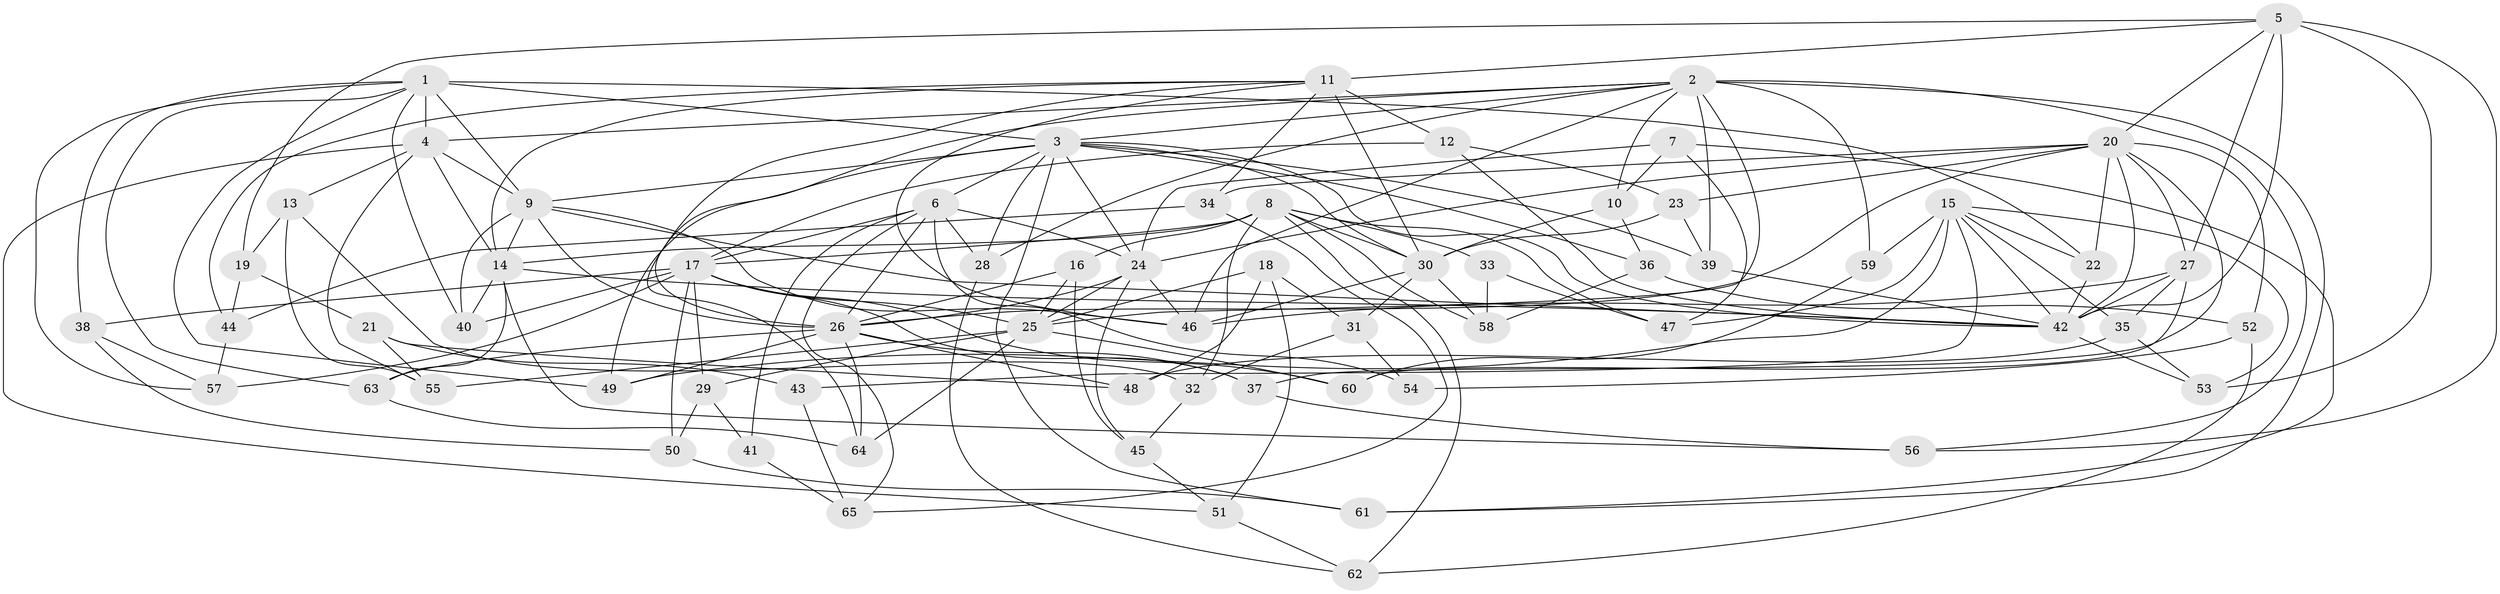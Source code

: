 // original degree distribution, {4: 1.0}
// Generated by graph-tools (version 1.1) at 2025/38/03/09/25 02:38:11]
// undirected, 65 vertices, 175 edges
graph export_dot {
graph [start="1"]
  node [color=gray90,style=filled];
  1;
  2;
  3;
  4;
  5;
  6;
  7;
  8;
  9;
  10;
  11;
  12;
  13;
  14;
  15;
  16;
  17;
  18;
  19;
  20;
  21;
  22;
  23;
  24;
  25;
  26;
  27;
  28;
  29;
  30;
  31;
  32;
  33;
  34;
  35;
  36;
  37;
  38;
  39;
  40;
  41;
  42;
  43;
  44;
  45;
  46;
  47;
  48;
  49;
  50;
  51;
  52;
  53;
  54;
  55;
  56;
  57;
  58;
  59;
  60;
  61;
  62;
  63;
  64;
  65;
  1 -- 3 [weight=1.0];
  1 -- 4 [weight=2.0];
  1 -- 9 [weight=3.0];
  1 -- 22 [weight=1.0];
  1 -- 38 [weight=1.0];
  1 -- 40 [weight=1.0];
  1 -- 49 [weight=1.0];
  1 -- 57 [weight=1.0];
  1 -- 63 [weight=1.0];
  2 -- 3 [weight=1.0];
  2 -- 4 [weight=1.0];
  2 -- 10 [weight=1.0];
  2 -- 25 [weight=2.0];
  2 -- 28 [weight=1.0];
  2 -- 39 [weight=1.0];
  2 -- 46 [weight=1.0];
  2 -- 56 [weight=1.0];
  2 -- 59 [weight=1.0];
  2 -- 61 [weight=1.0];
  2 -- 64 [weight=1.0];
  3 -- 6 [weight=1.0];
  3 -- 9 [weight=1.0];
  3 -- 24 [weight=1.0];
  3 -- 28 [weight=1.0];
  3 -- 30 [weight=1.0];
  3 -- 36 [weight=1.0];
  3 -- 39 [weight=1.0];
  3 -- 42 [weight=1.0];
  3 -- 49 [weight=1.0];
  3 -- 61 [weight=1.0];
  4 -- 9 [weight=1.0];
  4 -- 13 [weight=1.0];
  4 -- 14 [weight=1.0];
  4 -- 51 [weight=1.0];
  4 -- 55 [weight=1.0];
  5 -- 11 [weight=2.0];
  5 -- 19 [weight=1.0];
  5 -- 20 [weight=1.0];
  5 -- 27 [weight=1.0];
  5 -- 42 [weight=1.0];
  5 -- 53 [weight=1.0];
  5 -- 56 [weight=1.0];
  6 -- 17 [weight=1.0];
  6 -- 24 [weight=3.0];
  6 -- 26 [weight=1.0];
  6 -- 28 [weight=1.0];
  6 -- 41 [weight=2.0];
  6 -- 54 [weight=2.0];
  6 -- 65 [weight=1.0];
  7 -- 10 [weight=1.0];
  7 -- 24 [weight=1.0];
  7 -- 47 [weight=1.0];
  7 -- 61 [weight=1.0];
  8 -- 14 [weight=1.0];
  8 -- 16 [weight=1.0];
  8 -- 17 [weight=2.0];
  8 -- 30 [weight=2.0];
  8 -- 32 [weight=1.0];
  8 -- 33 [weight=2.0];
  8 -- 47 [weight=1.0];
  8 -- 58 [weight=1.0];
  8 -- 62 [weight=1.0];
  9 -- 14 [weight=1.0];
  9 -- 26 [weight=1.0];
  9 -- 40 [weight=1.0];
  9 -- 42 [weight=1.0];
  9 -- 46 [weight=1.0];
  10 -- 30 [weight=1.0];
  10 -- 36 [weight=1.0];
  11 -- 12 [weight=1.0];
  11 -- 14 [weight=1.0];
  11 -- 26 [weight=1.0];
  11 -- 30 [weight=2.0];
  11 -- 34 [weight=1.0];
  11 -- 44 [weight=1.0];
  11 -- 46 [weight=1.0];
  12 -- 17 [weight=1.0];
  12 -- 23 [weight=1.0];
  12 -- 42 [weight=1.0];
  13 -- 19 [weight=1.0];
  13 -- 32 [weight=1.0];
  13 -- 55 [weight=1.0];
  14 -- 40 [weight=1.0];
  14 -- 42 [weight=1.0];
  14 -- 56 [weight=1.0];
  14 -- 63 [weight=1.0];
  15 -- 22 [weight=1.0];
  15 -- 35 [weight=1.0];
  15 -- 42 [weight=1.0];
  15 -- 43 [weight=2.0];
  15 -- 47 [weight=1.0];
  15 -- 49 [weight=1.0];
  15 -- 53 [weight=1.0];
  15 -- 59 [weight=2.0];
  16 -- 25 [weight=1.0];
  16 -- 26 [weight=1.0];
  16 -- 45 [weight=1.0];
  17 -- 25 [weight=1.0];
  17 -- 29 [weight=1.0];
  17 -- 37 [weight=1.0];
  17 -- 38 [weight=1.0];
  17 -- 40 [weight=1.0];
  17 -- 50 [weight=1.0];
  17 -- 57 [weight=1.0];
  17 -- 60 [weight=1.0];
  18 -- 25 [weight=1.0];
  18 -- 31 [weight=1.0];
  18 -- 48 [weight=1.0];
  18 -- 51 [weight=1.0];
  19 -- 21 [weight=1.0];
  19 -- 44 [weight=1.0];
  20 -- 22 [weight=1.0];
  20 -- 23 [weight=1.0];
  20 -- 24 [weight=1.0];
  20 -- 26 [weight=2.0];
  20 -- 27 [weight=2.0];
  20 -- 34 [weight=1.0];
  20 -- 37 [weight=1.0];
  20 -- 42 [weight=1.0];
  20 -- 52 [weight=1.0];
  21 -- 43 [weight=1.0];
  21 -- 48 [weight=1.0];
  21 -- 55 [weight=1.0];
  22 -- 42 [weight=1.0];
  23 -- 30 [weight=1.0];
  23 -- 39 [weight=1.0];
  24 -- 25 [weight=1.0];
  24 -- 26 [weight=1.0];
  24 -- 45 [weight=1.0];
  24 -- 46 [weight=1.0];
  25 -- 29 [weight=1.0];
  25 -- 55 [weight=1.0];
  25 -- 60 [weight=1.0];
  25 -- 64 [weight=1.0];
  26 -- 37 [weight=1.0];
  26 -- 48 [weight=1.0];
  26 -- 49 [weight=1.0];
  26 -- 63 [weight=1.0];
  26 -- 64 [weight=1.0];
  27 -- 35 [weight=1.0];
  27 -- 42 [weight=2.0];
  27 -- 46 [weight=1.0];
  27 -- 60 [weight=1.0];
  28 -- 62 [weight=1.0];
  29 -- 41 [weight=1.0];
  29 -- 50 [weight=1.0];
  30 -- 31 [weight=1.0];
  30 -- 46 [weight=1.0];
  30 -- 58 [weight=1.0];
  31 -- 32 [weight=1.0];
  31 -- 54 [weight=1.0];
  32 -- 45 [weight=1.0];
  33 -- 47 [weight=1.0];
  33 -- 58 [weight=1.0];
  34 -- 44 [weight=1.0];
  34 -- 65 [weight=1.0];
  35 -- 48 [weight=1.0];
  35 -- 53 [weight=1.0];
  36 -- 52 [weight=1.0];
  36 -- 58 [weight=1.0];
  37 -- 56 [weight=1.0];
  38 -- 50 [weight=1.0];
  38 -- 57 [weight=1.0];
  39 -- 42 [weight=1.0];
  41 -- 65 [weight=1.0];
  42 -- 53 [weight=1.0];
  43 -- 65 [weight=1.0];
  44 -- 57 [weight=1.0];
  45 -- 51 [weight=1.0];
  50 -- 61 [weight=1.0];
  51 -- 62 [weight=1.0];
  52 -- 54 [weight=1.0];
  52 -- 62 [weight=1.0];
  59 -- 60 [weight=1.0];
  63 -- 64 [weight=1.0];
}
